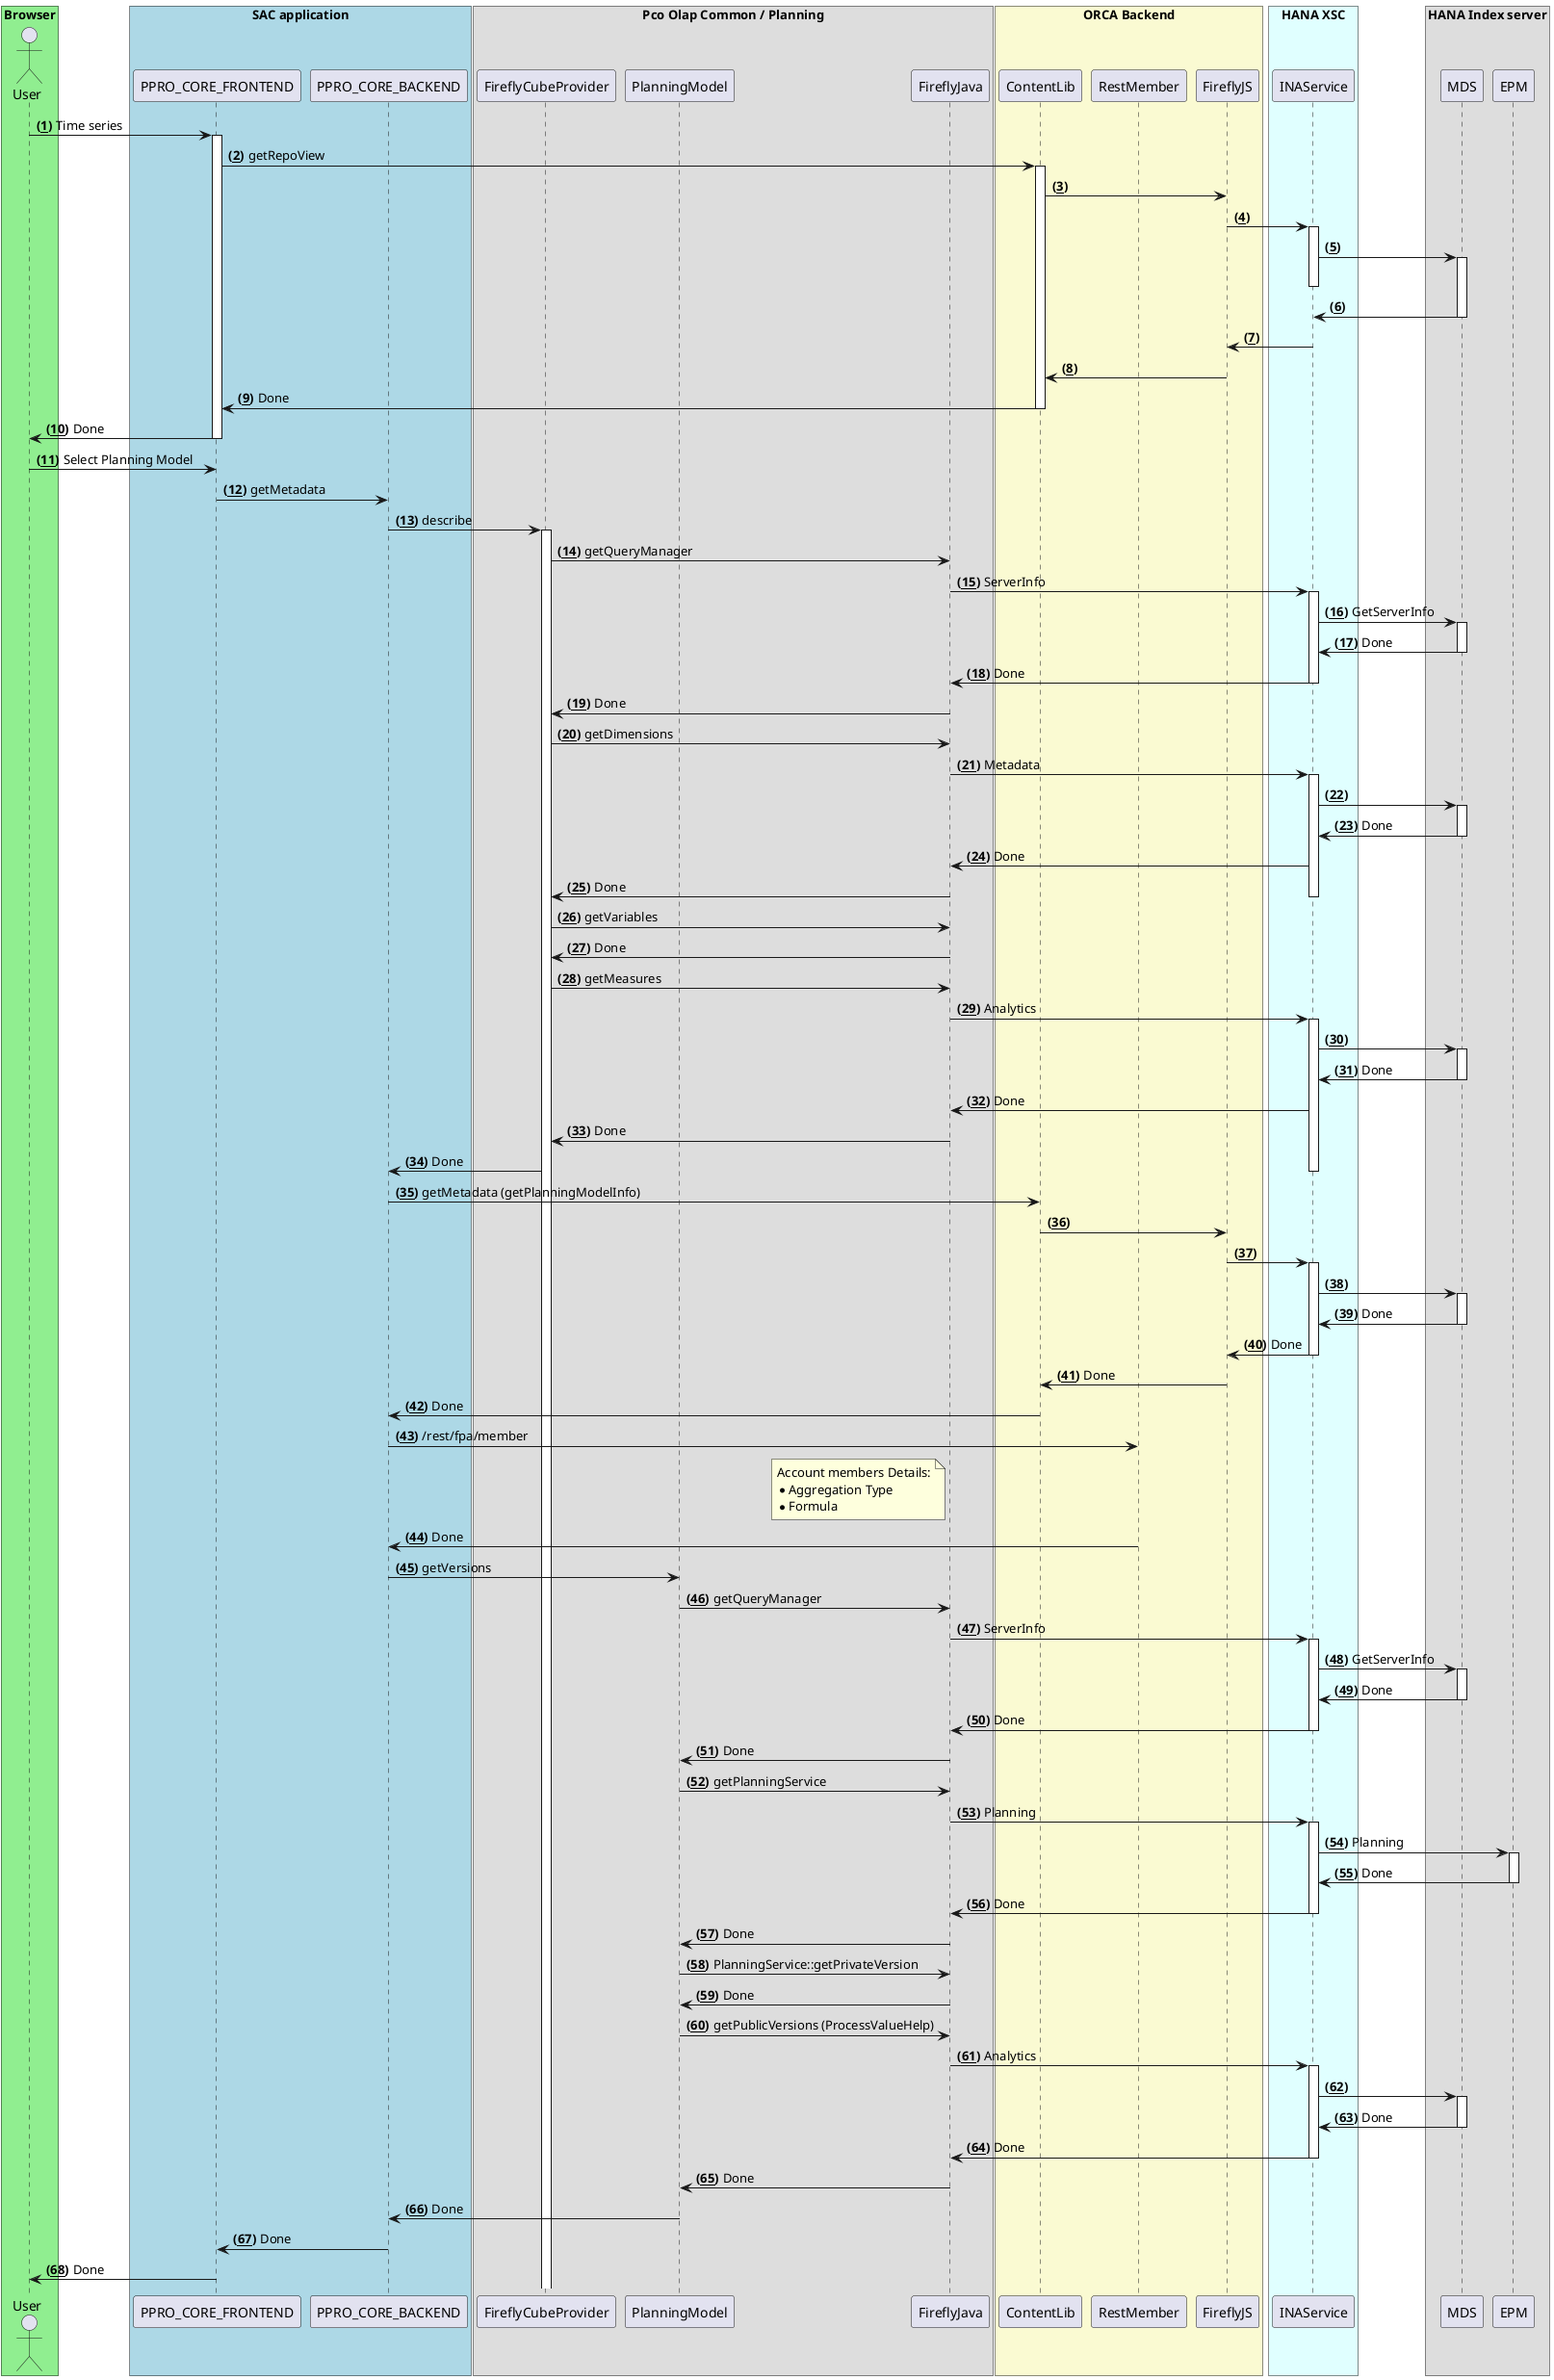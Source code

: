 @startuml
autonumber "<b>(<u>##</u>)"
actor User
User -> PPRO_CORE_FRONTEND:Time series
activate PPRO_CORE_FRONTEND
box "Browser" #LightGreen
participant User
end box

box "SAC application" #LightBlue
participant PPRO_CORE_FRONTEND
participant PPRO_CORE_BACKEND
end box

box "Pco Olap Common / Planning"
participant FireflyCubeProvider
participant PlanningModel
participant FireflyJava
end box

PPRO_CORE_FRONTEND -> ContentLib: getRepoView

box "ORCA Backend" #LightGoldenRodYellow
participant ContentLib
participant RestMember
participant FireflyJS
end box

box "HANA XSC" #LightCyan
participant INAService
end box

activate ContentLib

ContentLib -> FireflyJS
FireflyJS -> INAService
activate INAService


box "HANA Index server"
participant MDS
participant EPM
end box
INAService -> MDS
activate MDS
deactivate INAService
MDS->INAService
deactivate MDS
INAService -> FireflyJS

FireflyJS -> ContentLib

ContentLib -> PPRO_CORE_FRONTEND: Done
deactivate ContentLib

PPRO_CORE_FRONTEND -> User: Done
deactivate PPRO_CORE_FRONTEND

User -> PPRO_CORE_FRONTEND: Select Planning Model

PPRO_CORE_FRONTEND -> PPRO_CORE_BACKEND: getMetadata

PPRO_CORE_BACKEND -> FireflyCubeProvider: describe
activate FireflyCubeProvider

FireflyCubeProvider -> FireflyJava: getQueryManager

FireflyJava -> INAService: ServerInfo
activate INAService
INAService -> MDS: GetServerInfo
activate MDS
MDS -> INAService: Done
deactivate MDS
INAService  -> FireflyJava: Done
deactivate INAService
FireflyJava -> FireflyCubeProvider: Done
deactivate INAService

FireflyCubeProvider -> FireflyJava: getDimensions
FireflyJava -> INAService: Metadata
activate INAService
INAService -> MDS
activate MDS
MDS -> INAService: Done
deactivate MDS
INAService -> FireflyJava: Done
FireflyJava -> FireflyCubeProvider: Done
deactivate INAService

FireflyCubeProvider -> FireflyJava: getVariables
FireflyJava -> FireflyCubeProvider: Done

FireflyCubeProvider -> FireflyJava: getMeasures
FireflyJava -> INAService: Analytics
activate INAService
INAService -> MDS
activate MDS
MDS -> INAService: Done
deactivate MDS
INAService -> FireflyJava: Done
FireflyJava -> FireflyCubeProvider: Done

FireflyCubeProvider -> PPRO_CORE_BACKEND: Done
deactivate INAService

PPRO_CORE_BACKEND -> ContentLib: getMetadata (getPlanningModelInfo)
ContentLib -> FireflyJS
FireflyJS  -> INAService
activate INAService
INAService -> MDS
activate MDS
MDS -> INAService: Done
deactivate MDS
INAService -> FireflyJS: Done
deactivate INAService
FireflyJS -> ContentLib: Done
ContentLib -> PPRO_CORE_BACKEND: Done

PPRO_CORE_BACKEND -> RestMember: /rest/fpa/member
note left FireflyJava
Account members Details:
* Aggregation Type
* Formula
end note
RestMember -> PPRO_CORE_BACKEND: Done

PPRO_CORE_BACKEND -> PlanningModel: getVersions
PlanningModel -> FireflyJava: getQueryManager
FireflyJava -> INAService: ServerInfo
activate INAService
INAService -> MDS: GetServerInfo
activate MDS
MDS -> INAService: Done
deactivate MDS
INAService  -> FireflyJava: Done
deactivate INAService
FireflyJava -> PlanningModel: Done
deactivate INAService

PlanningModel -> FireflyJava: getPlanningService
FireflyJava -> INAService: Planning
activate INAService
INAService -> EPM: Planning
activate EPM
EPM -> INAService: Done
deactivate EPM
INAService  -> FireflyJava: Done
deactivate INAService
FireflyJava -> PlanningModel: Done
deactivate INAService

PlanningModel -> FireflyJava: PlanningService::getPrivateVersion
FireflyJava -> PlanningModel: Done

PlanningModel -> FireflyJava: getPublicVersions (ProcessValueHelp)
FireflyJava -> INAService: Analytics
activate INAService
INAService -> MDS
activate MDS
MDS -> INAService: Done
deactivate MDS
INAService -> FireflyJava: Done
deactivate INAService
FireflyJava -> PlanningModel: Done

PlanningModel -> PPRO_CORE_BACKEND: Done


PPRO_CORE_BACKEND -> PPRO_CORE_FRONTEND: Done
PPRO_CORE_FRONTEND -> User: Done
@enduml